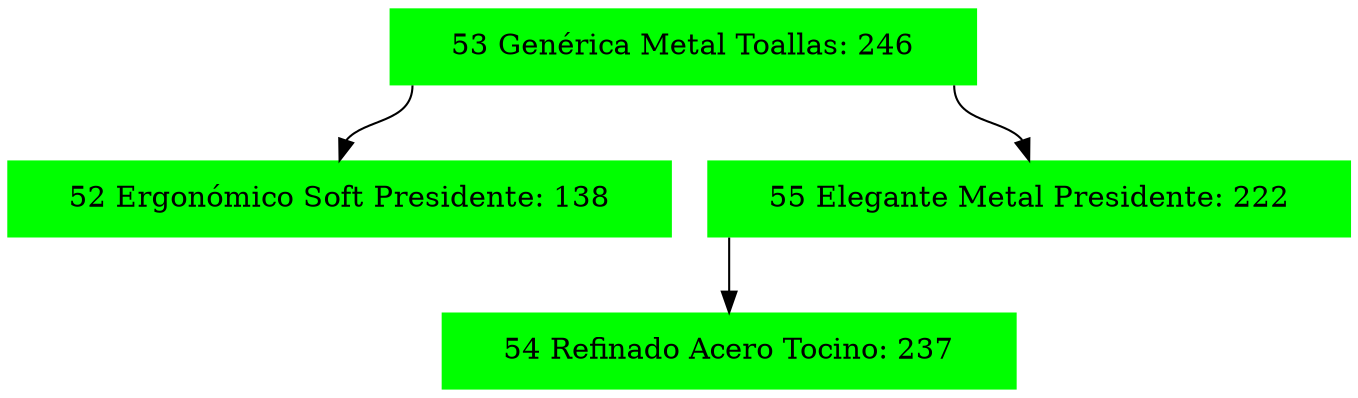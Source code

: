 digraph G{
node[shape="record"];
node0xc0001428c0[label="<f0>|<f1>53  Genérica Metal Toallas: 246|<f2>",color=green,style =filled];
node0xc000142930[label="<f0>|<f1>52 Ergonómico Soft Presidente: 138|<f2>",color=green,style =filled];
node0xc0001428c0:f0->node0xc000142930:f1
node0xc0001429a0[label="<f0>|<f1>55 Elegante Metal Presidente: 222|<f2>",color=green,style =filled];
node0xc0001428c0:f2->node0xc0001429a0:f1
node0xc000142a10[label="<f0>|<f1>54 Refinado Acero Tocino: 237|<f2>",color=green,style =filled];
node0xc0001429a0:f0->node0xc000142a10:f1
}
